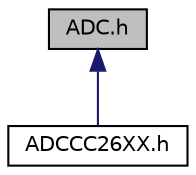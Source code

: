 digraph "ADC.h"
{
  edge [fontname="Helvetica",fontsize="10",labelfontname="Helvetica",labelfontsize="10"];
  node [fontname="Helvetica",fontsize="10",shape=record];
  Node1 [label="ADC.h",height=0.2,width=0.4,color="black", fillcolor="grey75", style="filled", fontcolor="black"];
  Node1 -> Node2 [dir="back",color="midnightblue",fontsize="10",style="solid",fontname="Helvetica"];
  Node2 [label="ADCCC26XX.h",height=0.2,width=0.4,color="black", fillcolor="white", style="filled",URL="$_a_d_c_c_c26_x_x_8h.html",tooltip="ADC driver implementation for the ADC peripheral on CC26XX. "];
}
